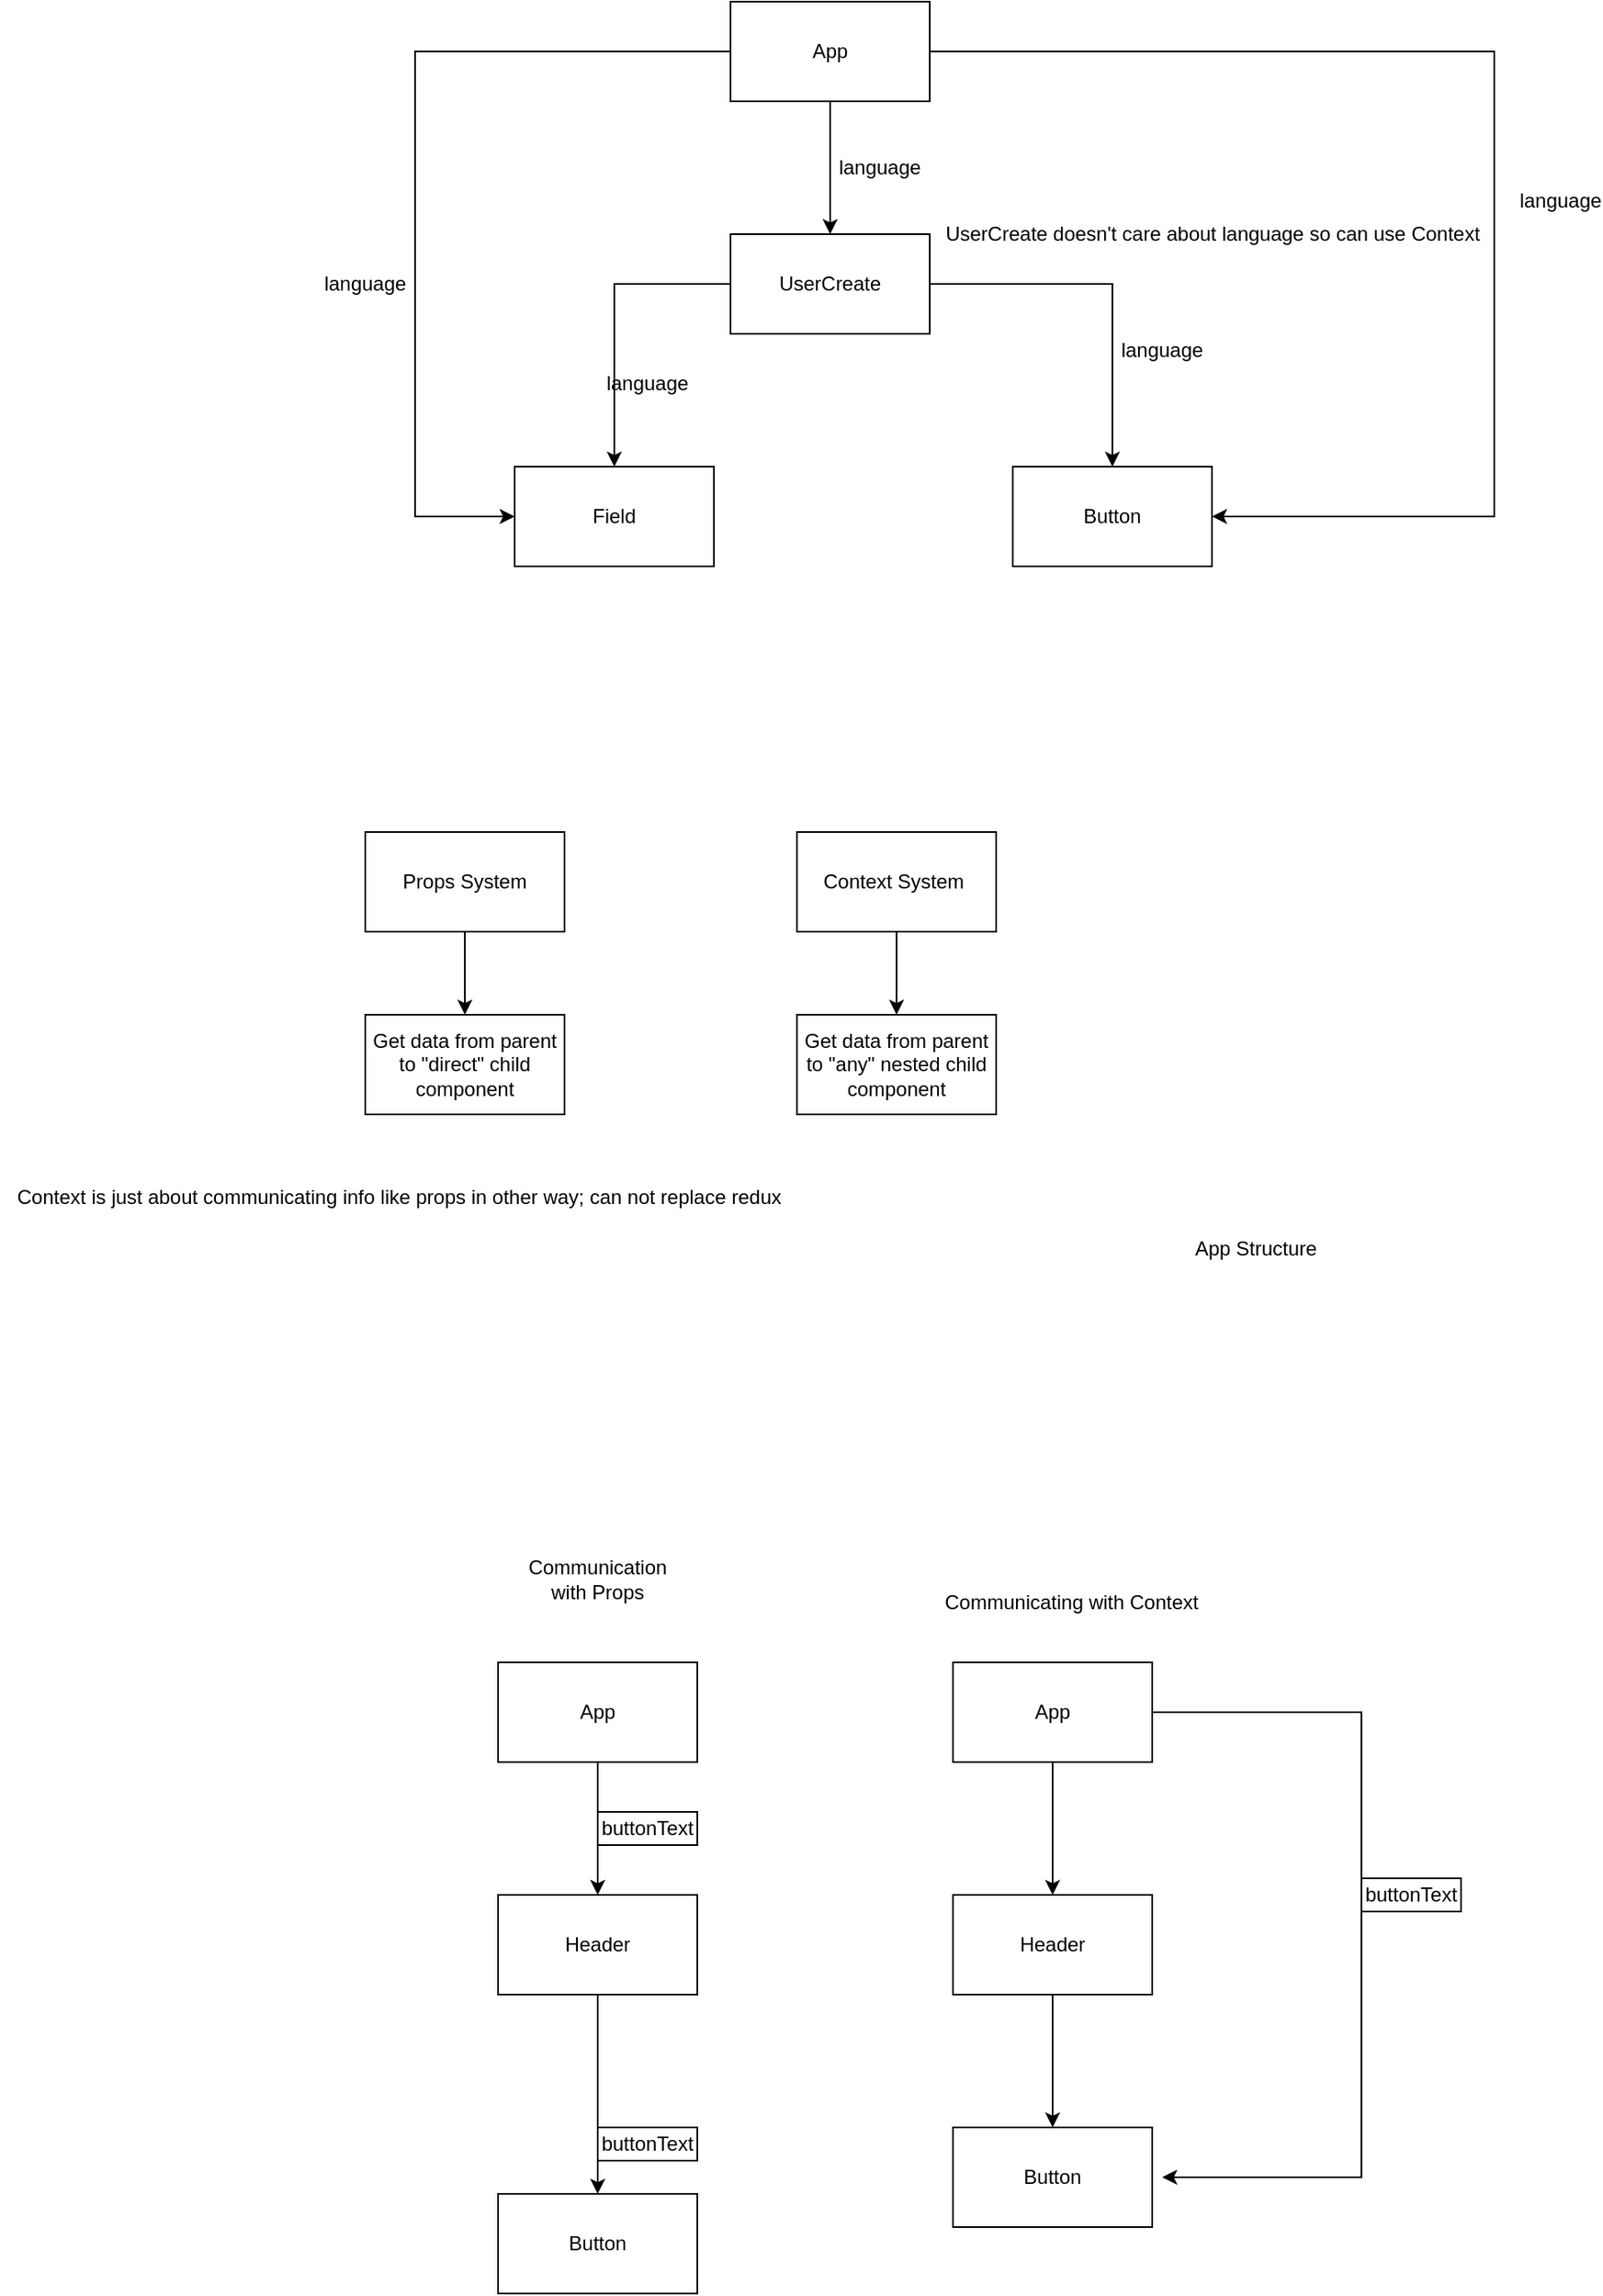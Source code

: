 <mxfile version="13.1.3">
    <diagram id="6hGFLwfOUW9BJ-s0fimq" name="Page-1">
        <mxGraphModel dx="1255" dy="1469" grid="1" gridSize="10" guides="1" tooltips="1" connect="1" arrows="1" fold="1" page="1" pageScale="1" pageWidth="827" pageHeight="1169" math="0" shadow="0">
            <root>
                <mxCell id="0"/>
                <mxCell id="1" parent="0"/>
                <mxCell id="5" value="" style="edgeStyle=orthogonalEdgeStyle;rounded=0;orthogonalLoop=1;jettySize=auto;html=1;" edge="1" parent="1" source="2" target="4">
                    <mxGeometry relative="1" as="geometry"/>
                </mxCell>
                <mxCell id="2" value="Props System" style="rounded=0;whiteSpace=wrap;html=1;" vertex="1" parent="1">
                    <mxGeometry x="60" y="100" width="120" height="60" as="geometry"/>
                </mxCell>
                <mxCell id="7" value="" style="edgeStyle=orthogonalEdgeStyle;rounded=0;orthogonalLoop=1;jettySize=auto;html=1;" edge="1" parent="1" source="3" target="6">
                    <mxGeometry relative="1" as="geometry"/>
                </mxCell>
                <mxCell id="3" value="Context System&amp;nbsp;" style="rounded=0;whiteSpace=wrap;html=1;" vertex="1" parent="1">
                    <mxGeometry x="320" y="100" width="120" height="60" as="geometry"/>
                </mxCell>
                <mxCell id="6" value="Get data from parent to &quot;any&quot; nested child component" style="rounded=0;whiteSpace=wrap;html=1;" vertex="1" parent="1">
                    <mxGeometry x="320" y="210" width="120" height="60" as="geometry"/>
                </mxCell>
                <mxCell id="4" value="Get data from parent to &quot;direct&quot; child component" style="rounded=0;whiteSpace=wrap;html=1;" vertex="1" parent="1">
                    <mxGeometry x="60" y="210" width="120" height="60" as="geometry"/>
                </mxCell>
                <mxCell id="11" value="" style="edgeStyle=orthogonalEdgeStyle;rounded=0;orthogonalLoop=1;jettySize=auto;html=1;" edge="1" parent="1" source="8" target="10">
                    <mxGeometry relative="1" as="geometry"/>
                </mxCell>
                <mxCell id="8" value="App" style="rounded=0;whiteSpace=wrap;html=1;" vertex="1" parent="1">
                    <mxGeometry x="140" y="600" width="120" height="60" as="geometry"/>
                </mxCell>
                <mxCell id="13" value="" style="edgeStyle=orthogonalEdgeStyle;rounded=0;orthogonalLoop=1;jettySize=auto;html=1;" edge="1" parent="1" source="10" target="12">
                    <mxGeometry relative="1" as="geometry"/>
                </mxCell>
                <mxCell id="10" value="Header" style="rounded=0;whiteSpace=wrap;html=1;" vertex="1" parent="1">
                    <mxGeometry x="140" y="740" width="120" height="60" as="geometry"/>
                </mxCell>
                <mxCell id="12" value="Button" style="rounded=0;whiteSpace=wrap;html=1;" vertex="1" parent="1">
                    <mxGeometry x="140" y="920" width="120" height="60" as="geometry"/>
                </mxCell>
                <mxCell id="9" value="Communication with Props" style="text;html=1;strokeColor=none;fillColor=none;align=center;verticalAlign=middle;whiteSpace=wrap;rounded=0;" vertex="1" parent="1">
                    <mxGeometry x="180" y="540" width="40" height="20" as="geometry"/>
                </mxCell>
                <mxCell id="14" value="buttonText" style="rounded=0;whiteSpace=wrap;html=1;" vertex="1" parent="1">
                    <mxGeometry x="200" y="690" width="60" height="20" as="geometry"/>
                </mxCell>
                <mxCell id="15" value="buttonText" style="rounded=0;whiteSpace=wrap;html=1;" vertex="1" parent="1">
                    <mxGeometry x="200" y="880" width="60" height="20" as="geometry"/>
                </mxCell>
                <mxCell id="16" value="" style="edgeStyle=orthogonalEdgeStyle;rounded=0;orthogonalLoop=1;jettySize=auto;html=1;" edge="1" parent="1" source="17" target="18">
                    <mxGeometry relative="1" as="geometry"/>
                </mxCell>
                <mxCell id="27" value="" style="edgeStyle=orthogonalEdgeStyle;rounded=0;orthogonalLoop=1;jettySize=auto;html=1;" edge="1" parent="1" source="17">
                    <mxGeometry relative="1" as="geometry">
                        <mxPoint x="540" y="910" as="targetPoint"/>
                        <Array as="points">
                            <mxPoint x="660" y="630"/>
                            <mxPoint x="660" y="910"/>
                        </Array>
                    </mxGeometry>
                </mxCell>
                <mxCell id="17" value="App" style="rounded=0;whiteSpace=wrap;html=1;" vertex="1" parent="1">
                    <mxGeometry x="414" y="600" width="120" height="60" as="geometry"/>
                </mxCell>
                <mxCell id="25" value="" style="edgeStyle=orthogonalEdgeStyle;rounded=0;orthogonalLoop=1;jettySize=auto;html=1;" edge="1" parent="1" source="18" target="24">
                    <mxGeometry relative="1" as="geometry"/>
                </mxCell>
                <mxCell id="18" value="Header" style="rounded=0;whiteSpace=wrap;html=1;" vertex="1" parent="1">
                    <mxGeometry x="414" y="740" width="120" height="60" as="geometry"/>
                </mxCell>
                <mxCell id="24" value="Button" style="rounded=0;whiteSpace=wrap;html=1;" vertex="1" parent="1">
                    <mxGeometry x="414" y="880" width="120" height="60" as="geometry"/>
                </mxCell>
                <mxCell id="28" value="buttonText" style="rounded=0;whiteSpace=wrap;html=1;" vertex="1" parent="1">
                    <mxGeometry x="660" y="730" width="60" height="20" as="geometry"/>
                </mxCell>
                <mxCell id="29" value="Communicating with Context" style="text;html=1;align=center;verticalAlign=middle;resizable=0;points=[];autosize=1;" vertex="1" parent="1">
                    <mxGeometry x="400" y="554" width="170" height="20" as="geometry"/>
                </mxCell>
                <mxCell id="30" value="Context is just about communicating info like props in other way; can not replace redux" style="text;html=1;align=center;verticalAlign=middle;resizable=0;points=[];autosize=1;" vertex="1" parent="1">
                    <mxGeometry x="-160" y="310" width="480" height="20" as="geometry"/>
                </mxCell>
                <mxCell id="34" value="" style="edgeStyle=orthogonalEdgeStyle;rounded=0;orthogonalLoop=1;jettySize=auto;html=1;" edge="1" parent="1" source="31" target="33">
                    <mxGeometry relative="1" as="geometry"/>
                </mxCell>
                <mxCell id="46" value="" style="edgeStyle=orthogonalEdgeStyle;rounded=0;orthogonalLoop=1;jettySize=auto;html=1;entryX=1;entryY=0.5;entryDx=0;entryDy=0;" edge="1" parent="1" source="31" target="38">
                    <mxGeometry relative="1" as="geometry">
                        <mxPoint x="670" y="-100" as="targetPoint"/>
                        <Array as="points">
                            <mxPoint x="740" y="-370"/>
                            <mxPoint x="740" y="-90"/>
                        </Array>
                    </mxGeometry>
                </mxCell>
                <mxCell id="47" style="edgeStyle=orthogonalEdgeStyle;rounded=0;orthogonalLoop=1;jettySize=auto;html=1;entryX=0;entryY=0.5;entryDx=0;entryDy=0;" edge="1" parent="1" source="31" target="36">
                    <mxGeometry relative="1" as="geometry">
                        <mxPoint x="110" y="-230" as="targetPoint"/>
                        <Array as="points">
                            <mxPoint x="90" y="-370"/>
                            <mxPoint x="90" y="-90"/>
                        </Array>
                    </mxGeometry>
                </mxCell>
                <mxCell id="31" value="App" style="rounded=0;whiteSpace=wrap;html=1;" vertex="1" parent="1">
                    <mxGeometry x="280" y="-400" width="120" height="60" as="geometry"/>
                </mxCell>
                <mxCell id="37" value="" style="edgeStyle=orthogonalEdgeStyle;rounded=0;orthogonalLoop=1;jettySize=auto;html=1;" edge="1" parent="1" source="33" target="36">
                    <mxGeometry relative="1" as="geometry"/>
                </mxCell>
                <mxCell id="39" value="" style="edgeStyle=orthogonalEdgeStyle;rounded=0;orthogonalLoop=1;jettySize=auto;html=1;" edge="1" parent="1" source="33" target="38">
                    <mxGeometry relative="1" as="geometry"/>
                </mxCell>
                <mxCell id="33" value="UserCreate" style="rounded=0;whiteSpace=wrap;html=1;" vertex="1" parent="1">
                    <mxGeometry x="280" y="-260" width="120" height="60" as="geometry"/>
                </mxCell>
                <mxCell id="38" value="Button" style="rounded=0;whiteSpace=wrap;html=1;" vertex="1" parent="1">
                    <mxGeometry x="450" y="-120" width="120" height="60" as="geometry"/>
                </mxCell>
                <mxCell id="36" value="Field" style="rounded=0;whiteSpace=wrap;html=1;" vertex="1" parent="1">
                    <mxGeometry x="150" y="-120" width="120" height="60" as="geometry"/>
                </mxCell>
                <mxCell id="32" value="App Structure" style="text;html=1;align=center;verticalAlign=middle;resizable=0;points=[];autosize=1;" vertex="1" parent="1">
                    <mxGeometry x="551" y="341" width="90" height="20" as="geometry"/>
                </mxCell>
                <mxCell id="35" value="language" style="text;html=1;strokeColor=none;fillColor=none;align=center;verticalAlign=middle;whiteSpace=wrap;rounded=0;" vertex="1" parent="1">
                    <mxGeometry x="350" y="-310" width="40" height="20" as="geometry"/>
                </mxCell>
                <mxCell id="40" value="language" style="text;html=1;strokeColor=none;fillColor=none;align=center;verticalAlign=middle;whiteSpace=wrap;rounded=0;" vertex="1" parent="1">
                    <mxGeometry x="210" y="-180" width="40" height="20" as="geometry"/>
                </mxCell>
                <mxCell id="41" value="language" style="text;html=1;strokeColor=none;fillColor=none;align=center;verticalAlign=middle;whiteSpace=wrap;rounded=0;" vertex="1" parent="1">
                    <mxGeometry x="520" y="-200" width="40" height="20" as="geometry"/>
                </mxCell>
                <mxCell id="42" value="UserCreate doesn't care about language so can use Context" style="text;html=1;align=center;verticalAlign=middle;resizable=0;points=[];autosize=1;" vertex="1" parent="1">
                    <mxGeometry x="400" y="-270" width="340" height="20" as="geometry"/>
                </mxCell>
                <mxCell id="48" value="language" style="text;html=1;strokeColor=none;fillColor=none;align=center;verticalAlign=middle;whiteSpace=wrap;rounded=0;" vertex="1" parent="1">
                    <mxGeometry x="760" y="-290" width="40" height="20" as="geometry"/>
                </mxCell>
                <mxCell id="49" value="language" style="text;html=1;strokeColor=none;fillColor=none;align=center;verticalAlign=middle;whiteSpace=wrap;rounded=0;" vertex="1" parent="1">
                    <mxGeometry x="40" y="-240" width="40" height="20" as="geometry"/>
                </mxCell>
            </root>
        </mxGraphModel>
    </diagram>
</mxfile>